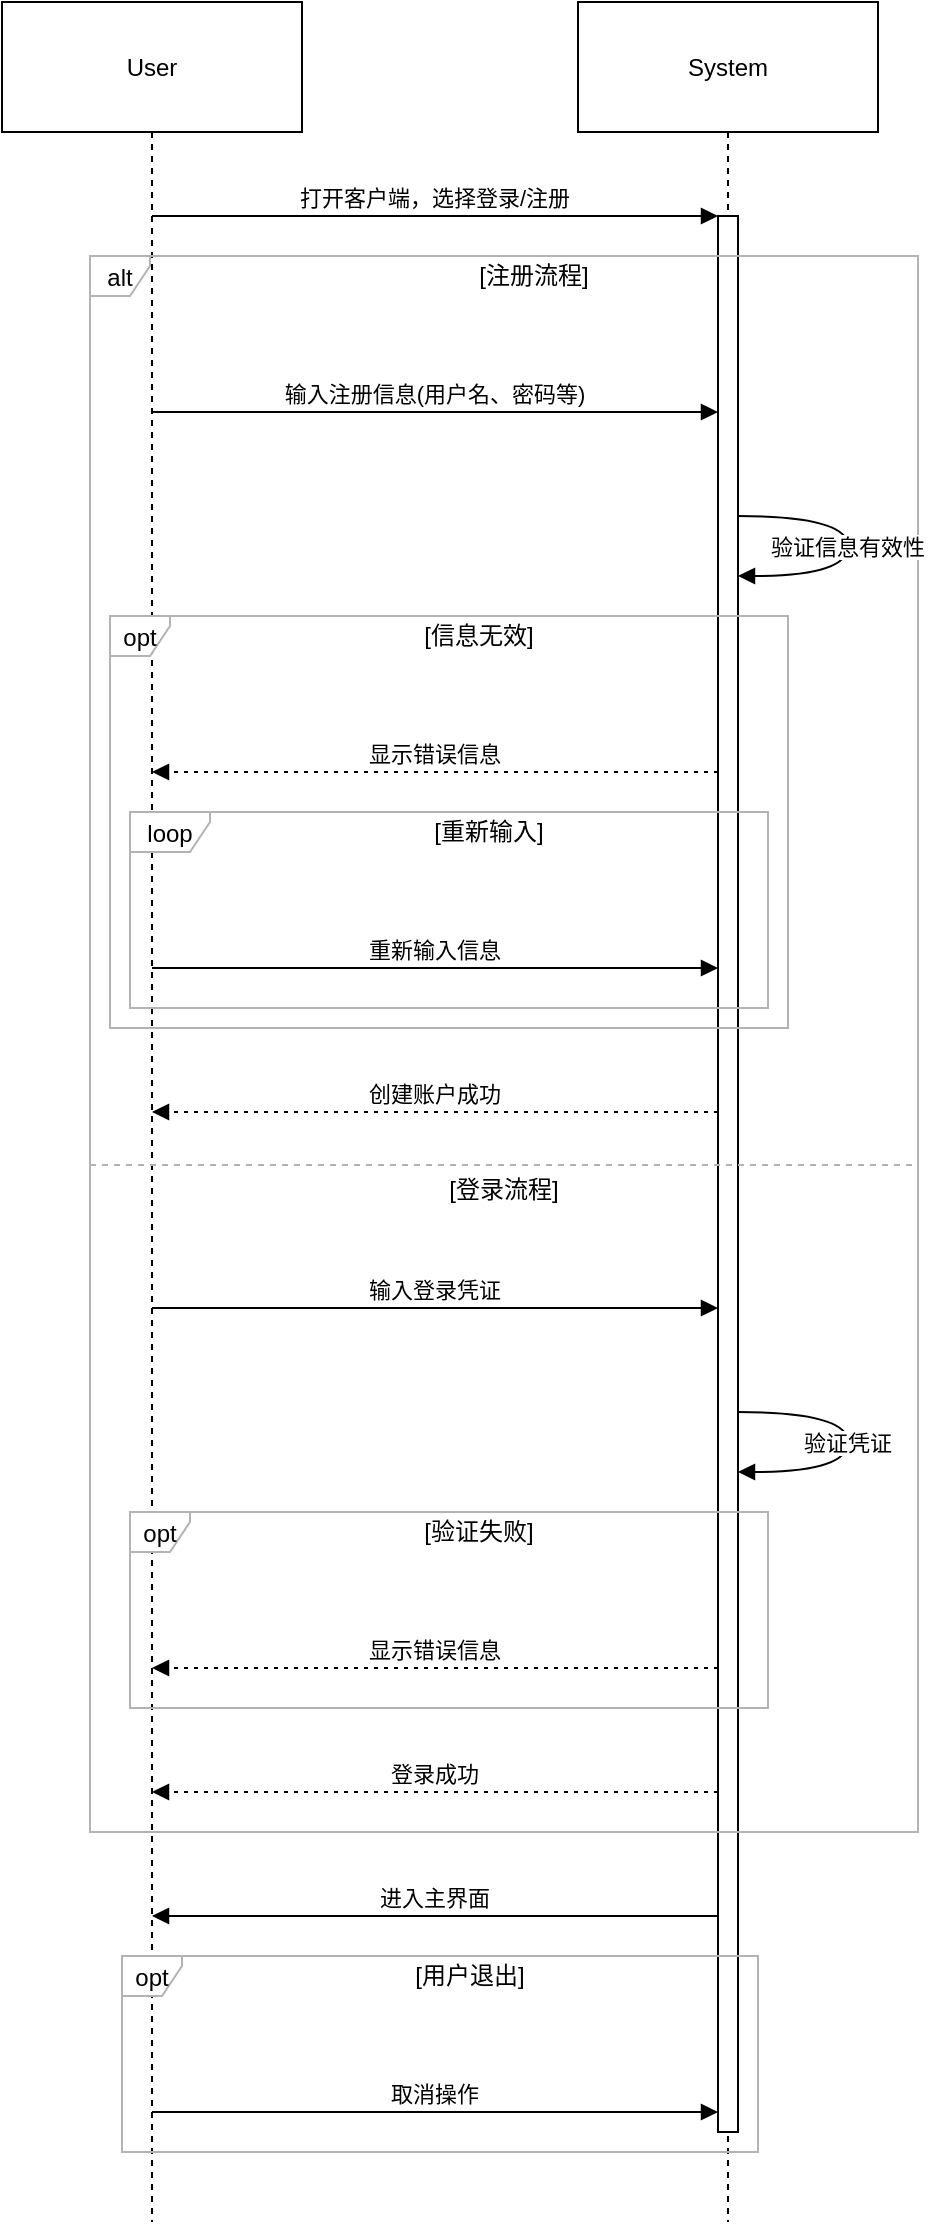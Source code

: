 <mxfile version="26.2.13">
  <diagram name="第 1 页" id="2BHJ6eeiq_Yv8pMzbxQ_">
    <mxGraphModel dx="778" dy="499" grid="1" gridSize="10" guides="1" tooltips="1" connect="1" arrows="1" fold="1" page="1" pageScale="1" pageWidth="827" pageHeight="1169" math="0" shadow="0">
      <root>
        <mxCell id="0" />
        <mxCell id="1" parent="0" />
        <mxCell id="C7cD0-n0wRkoNRG-Afxq-135" value="User" style="shape=umlLifeline;perimeter=lifelinePerimeter;whiteSpace=wrap;container=1;dropTarget=0;collapsible=0;recursiveResize=0;outlineConnect=0;portConstraint=eastwest;newEdgeStyle={&quot;edgeStyle&quot;:&quot;elbowEdgeStyle&quot;,&quot;elbow&quot;:&quot;vertical&quot;,&quot;curved&quot;:0,&quot;rounded&quot;:0};size=65;" vertex="1" parent="1">
          <mxGeometry x="184" y="10" width="150" height="1110" as="geometry" />
        </mxCell>
        <mxCell id="C7cD0-n0wRkoNRG-Afxq-136" value="System" style="shape=umlLifeline;perimeter=lifelinePerimeter;whiteSpace=wrap;container=1;dropTarget=0;collapsible=0;recursiveResize=0;outlineConnect=0;portConstraint=eastwest;newEdgeStyle={&quot;edgeStyle&quot;:&quot;elbowEdgeStyle&quot;,&quot;elbow&quot;:&quot;vertical&quot;,&quot;curved&quot;:0,&quot;rounded&quot;:0};size=65;" vertex="1" parent="1">
          <mxGeometry x="472" y="10" width="150" height="1110" as="geometry" />
        </mxCell>
        <mxCell id="C7cD0-n0wRkoNRG-Afxq-137" value="" style="points=[];perimeter=orthogonalPerimeter;outlineConnect=0;targetShapes=umlLifeline;portConstraint=eastwest;newEdgeStyle={&quot;edgeStyle&quot;:&quot;elbowEdgeStyle&quot;,&quot;elbow&quot;:&quot;vertical&quot;,&quot;curved&quot;:0,&quot;rounded&quot;:0}" vertex="1" parent="C7cD0-n0wRkoNRG-Afxq-136">
          <mxGeometry x="70" y="107" width="10" height="958" as="geometry" />
        </mxCell>
        <mxCell id="C7cD0-n0wRkoNRG-Afxq-140" value="loop" style="shape=umlFrame;pointerEvents=0;dropTarget=0;strokeColor=#B3B3B3;height=20;width=40" vertex="1" parent="1">
          <mxGeometry x="248" y="415" width="319" height="98" as="geometry" />
        </mxCell>
        <mxCell id="C7cD0-n0wRkoNRG-Afxq-141" value="[重新输入]" style="text;strokeColor=none;fillColor=none;align=center;verticalAlign=middle;whiteSpace=wrap;" vertex="1" parent="C7cD0-n0wRkoNRG-Afxq-140">
          <mxGeometry x="40" width="279" height="20" as="geometry" />
        </mxCell>
        <mxCell id="C7cD0-n0wRkoNRG-Afxq-142" value="opt" style="shape=umlFrame;pointerEvents=0;dropTarget=0;strokeColor=#B3B3B3;height=20;width=30" vertex="1" parent="1">
          <mxGeometry x="238" y="317" width="339" height="206" as="geometry" />
        </mxCell>
        <mxCell id="C7cD0-n0wRkoNRG-Afxq-143" value="[信息无效]" style="text;strokeColor=none;fillColor=none;align=center;verticalAlign=middle;whiteSpace=wrap;" vertex="1" parent="C7cD0-n0wRkoNRG-Afxq-142">
          <mxGeometry x="30" width="309" height="20" as="geometry" />
        </mxCell>
        <mxCell id="C7cD0-n0wRkoNRG-Afxq-144" value="opt" style="shape=umlFrame;pointerEvents=0;dropTarget=0;strokeColor=#B3B3B3;height=20;width=30" vertex="1" parent="1">
          <mxGeometry x="248" y="765" width="319" height="98" as="geometry" />
        </mxCell>
        <mxCell id="C7cD0-n0wRkoNRG-Afxq-145" value="[验证失败]" style="text;strokeColor=none;fillColor=none;align=center;verticalAlign=middle;whiteSpace=wrap;" vertex="1" parent="C7cD0-n0wRkoNRG-Afxq-144">
          <mxGeometry x="30" width="289" height="20" as="geometry" />
        </mxCell>
        <mxCell id="C7cD0-n0wRkoNRG-Afxq-146" value="alt" style="shape=umlFrame;pointerEvents=0;dropTarget=0;strokeColor=#B3B3B3;height=20;width=30" vertex="1" parent="1">
          <mxGeometry x="228" y="137" width="414" height="788" as="geometry" />
        </mxCell>
        <mxCell id="C7cD0-n0wRkoNRG-Afxq-147" value="[注册流程]" style="text;strokeColor=none;fillColor=none;align=center;verticalAlign=middle;whiteSpace=wrap;" vertex="1" parent="C7cD0-n0wRkoNRG-Afxq-146">
          <mxGeometry x="30" width="384" height="20" as="geometry" />
        </mxCell>
        <mxCell id="C7cD0-n0wRkoNRG-Afxq-148" value="[登录流程]" style="shape=line;dashed=1;whiteSpace=wrap;verticalAlign=top;labelPosition=center;verticalLabelPosition=middle;align=center;strokeColor=#B3B3B3;" vertex="1" parent="C7cD0-n0wRkoNRG-Afxq-146">
          <mxGeometry y="453" width="414" height="3" as="geometry" />
        </mxCell>
        <mxCell id="C7cD0-n0wRkoNRG-Afxq-149" value="opt" style="shape=umlFrame;pointerEvents=0;dropTarget=0;strokeColor=#B3B3B3;height=20;width=30" vertex="1" parent="1">
          <mxGeometry x="244" y="987" width="318" height="98" as="geometry" />
        </mxCell>
        <mxCell id="C7cD0-n0wRkoNRG-Afxq-150" value="[用户退出]" style="text;strokeColor=none;fillColor=none;align=center;verticalAlign=middle;whiteSpace=wrap;" vertex="1" parent="C7cD0-n0wRkoNRG-Afxq-149">
          <mxGeometry x="30" width="288" height="20" as="geometry" />
        </mxCell>
        <mxCell id="C7cD0-n0wRkoNRG-Afxq-151" value="打开客户端，选择登录/注册" style="verticalAlign=bottom;edgeStyle=elbowEdgeStyle;elbow=vertical;curved=0;rounded=0;endArrow=block;" edge="1" parent="1" source="C7cD0-n0wRkoNRG-Afxq-135" target="C7cD0-n0wRkoNRG-Afxq-137">
          <mxGeometry relative="1" as="geometry">
            <Array as="points">
              <mxPoint x="410" y="117" />
            </Array>
          </mxGeometry>
        </mxCell>
        <mxCell id="C7cD0-n0wRkoNRG-Afxq-152" value="输入注册信息(用户名、密码等)" style="verticalAlign=bottom;edgeStyle=elbowEdgeStyle;elbow=vertical;curved=0;rounded=0;endArrow=block;" edge="1" parent="1" source="C7cD0-n0wRkoNRG-Afxq-135" target="C7cD0-n0wRkoNRG-Afxq-137">
          <mxGeometry relative="1" as="geometry">
            <Array as="points">
              <mxPoint x="410" y="215" />
            </Array>
          </mxGeometry>
        </mxCell>
        <mxCell id="C7cD0-n0wRkoNRG-Afxq-153" value="验证信息有效性" style="curved=1;endArrow=block;rounded=0;" edge="1" parent="1" source="C7cD0-n0wRkoNRG-Afxq-137" target="C7cD0-n0wRkoNRG-Afxq-137">
          <mxGeometry relative="1" as="geometry">
            <Array as="points">
              <mxPoint x="607" y="267" />
              <mxPoint x="607" y="297" />
            </Array>
          </mxGeometry>
        </mxCell>
        <mxCell id="C7cD0-n0wRkoNRG-Afxq-154" value="显示错误信息" style="verticalAlign=bottom;edgeStyle=elbowEdgeStyle;elbow=vertical;curved=0;rounded=0;dashed=1;dashPattern=2 3;endArrow=block;" edge="1" parent="1" source="C7cD0-n0wRkoNRG-Afxq-137" target="C7cD0-n0wRkoNRG-Afxq-135">
          <mxGeometry relative="1" as="geometry">
            <Array as="points">
              <mxPoint x="413" y="395" />
            </Array>
          </mxGeometry>
        </mxCell>
        <mxCell id="C7cD0-n0wRkoNRG-Afxq-155" value="重新输入信息" style="verticalAlign=bottom;edgeStyle=elbowEdgeStyle;elbow=vertical;curved=0;rounded=0;endArrow=block;" edge="1" parent="1" source="C7cD0-n0wRkoNRG-Afxq-135" target="C7cD0-n0wRkoNRG-Afxq-137">
          <mxGeometry relative="1" as="geometry">
            <Array as="points">
              <mxPoint x="410" y="493" />
            </Array>
          </mxGeometry>
        </mxCell>
        <mxCell id="C7cD0-n0wRkoNRG-Afxq-156" value="创建账户成功" style="verticalAlign=bottom;edgeStyle=elbowEdgeStyle;elbow=vertical;curved=0;rounded=0;dashed=1;dashPattern=2 3;endArrow=block;" edge="1" parent="1" source="C7cD0-n0wRkoNRG-Afxq-137" target="C7cD0-n0wRkoNRG-Afxq-135">
          <mxGeometry relative="1" as="geometry">
            <Array as="points">
              <mxPoint x="413" y="565" />
            </Array>
          </mxGeometry>
        </mxCell>
        <mxCell id="C7cD0-n0wRkoNRG-Afxq-157" value="输入登录凭证" style="verticalAlign=bottom;edgeStyle=elbowEdgeStyle;elbow=vertical;curved=0;rounded=0;endArrow=block;" edge="1" parent="1" source="C7cD0-n0wRkoNRG-Afxq-135" target="C7cD0-n0wRkoNRG-Afxq-137">
          <mxGeometry relative="1" as="geometry">
            <Array as="points">
              <mxPoint x="410" y="663" />
            </Array>
          </mxGeometry>
        </mxCell>
        <mxCell id="C7cD0-n0wRkoNRG-Afxq-158" value="验证凭证" style="curved=1;endArrow=block;rounded=0;" edge="1" parent="1" source="C7cD0-n0wRkoNRG-Afxq-137" target="C7cD0-n0wRkoNRG-Afxq-137">
          <mxGeometry relative="1" as="geometry">
            <Array as="points">
              <mxPoint x="607" y="715" />
              <mxPoint x="607" y="745" />
            </Array>
          </mxGeometry>
        </mxCell>
        <mxCell id="C7cD0-n0wRkoNRG-Afxq-159" value="显示错误信息" style="verticalAlign=bottom;edgeStyle=elbowEdgeStyle;elbow=vertical;curved=0;rounded=0;dashed=1;dashPattern=2 3;endArrow=block;" edge="1" parent="1" source="C7cD0-n0wRkoNRG-Afxq-137" target="C7cD0-n0wRkoNRG-Afxq-135">
          <mxGeometry relative="1" as="geometry">
            <Array as="points">
              <mxPoint x="413" y="843" />
            </Array>
          </mxGeometry>
        </mxCell>
        <mxCell id="C7cD0-n0wRkoNRG-Afxq-160" value="登录成功" style="verticalAlign=bottom;edgeStyle=elbowEdgeStyle;elbow=vertical;curved=0;rounded=0;dashed=1;dashPattern=2 3;endArrow=block;" edge="1" parent="1" source="C7cD0-n0wRkoNRG-Afxq-137" target="C7cD0-n0wRkoNRG-Afxq-135">
          <mxGeometry relative="1" as="geometry">
            <Array as="points">
              <mxPoint x="413" y="905" />
            </Array>
          </mxGeometry>
        </mxCell>
        <mxCell id="C7cD0-n0wRkoNRG-Afxq-161" value="进入主界面" style="verticalAlign=bottom;edgeStyle=elbowEdgeStyle;elbow=vertical;curved=0;rounded=0;endArrow=block;" edge="1" parent="1" source="C7cD0-n0wRkoNRG-Afxq-137" target="C7cD0-n0wRkoNRG-Afxq-135">
          <mxGeometry relative="1" as="geometry">
            <Array as="points">
              <mxPoint x="415" y="967" />
            </Array>
          </mxGeometry>
        </mxCell>
        <mxCell id="C7cD0-n0wRkoNRG-Afxq-162" value="取消操作" style="verticalAlign=bottom;edgeStyle=elbowEdgeStyle;elbow=vertical;curved=0;rounded=0;endArrow=block;" edge="1" parent="1" source="C7cD0-n0wRkoNRG-Afxq-135" target="C7cD0-n0wRkoNRG-Afxq-137">
          <mxGeometry relative="1" as="geometry">
            <Array as="points">
              <mxPoint x="412" y="1065" />
            </Array>
          </mxGeometry>
        </mxCell>
      </root>
    </mxGraphModel>
  </diagram>
</mxfile>
